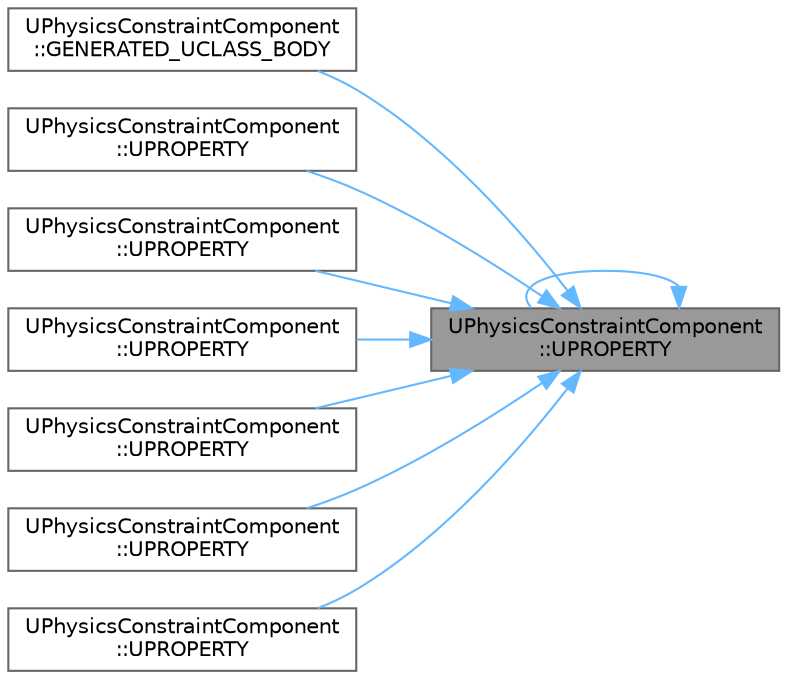 digraph "UPhysicsConstraintComponent::UPROPERTY"
{
 // INTERACTIVE_SVG=YES
 // LATEX_PDF_SIZE
  bgcolor="transparent";
  edge [fontname=Helvetica,fontsize=10,labelfontname=Helvetica,labelfontsize=10];
  node [fontname=Helvetica,fontsize=10,shape=box,height=0.2,width=0.4];
  rankdir="RL";
  Node1 [id="Node000001",label="UPhysicsConstraintComponent\l::UPROPERTY",height=0.2,width=0.4,color="gray40", fillcolor="grey60", style="filled", fontcolor="black",tooltip="Name of first component property to constrain."];
  Node1 -> Node2 [id="edge1_Node000001_Node000002",dir="back",color="steelblue1",style="solid",tooltip=" "];
  Node2 [id="Node000002",label="UPhysicsConstraintComponent\l::GENERATED_UCLASS_BODY",height=0.2,width=0.4,color="grey40", fillcolor="white", style="filled",URL="$db/df7/classUPhysicsConstraintComponent.html#add2ab9ad7c8eea735d4fd87eac06cef3",tooltip="Pointer to first Actor to constrain."];
  Node1 -> Node1 [id="edge2_Node000001_Node000001",dir="back",color="steelblue1",style="solid",tooltip=" "];
  Node1 -> Node3 [id="edge3_Node000001_Node000003",dir="back",color="steelblue1",style="solid",tooltip=" "];
  Node3 [id="Node000003",label="UPhysicsConstraintComponent\l::UPROPERTY",height=0.2,width=0.4,color="grey40", fillcolor="white", style="filled",URL="$db/df7/classUPhysicsConstraintComponent.html#a491b5d789f6275e9c06e19a7aadc4044",tooltip="Name of second component property to constrain."];
  Node1 -> Node4 [id="edge4_Node000001_Node000004",dir="back",color="steelblue1",style="solid",tooltip=" "];
  Node4 [id="Node000004",label="UPhysicsConstraintComponent\l::UPROPERTY",height=0.2,width=0.4,color="grey40", fillcolor="white", style="filled",URL="$db/df7/classUPhysicsConstraintComponent.html#aca7dbc74457dbe2946642d872441f86a",tooltip="Notification when constraint is broken."];
  Node1 -> Node5 [id="edge5_Node000001_Node000005",dir="back",color="steelblue1",style="solid",tooltip=" "];
  Node5 [id="Node000005",label="UPhysicsConstraintComponent\l::UPROPERTY",height=0.2,width=0.4,color="grey40", fillcolor="white", style="filled",URL="$db/df7/classUPhysicsConstraintComponent.html#a741e8ce49a59b7bb6ad6aed95dda4713",tooltip="Notification when constraint plasticity drive target changes."];
  Node1 -> Node6 [id="edge6_Node000001_Node000006",dir="back",color="steelblue1",style="solid",tooltip=" "];
  Node6 [id="Node000006",label="UPhysicsConstraintComponent\l::UPROPERTY",height=0.2,width=0.4,color="grey40", fillcolor="white", style="filled",URL="$db/df7/classUPhysicsConstraintComponent.html#a643f6ef409949f74215184cccb8a8479",tooltip="Pointer to second Actor to constrain."];
  Node1 -> Node7 [id="edge7_Node000001_Node000007",dir="back",color="steelblue1",style="solid",tooltip=" "];
  Node7 [id="Node000007",label="UPhysicsConstraintComponent\l::UPROPERTY",height=0.2,width=0.4,color="grey40", fillcolor="white", style="filled",URL="$db/df7/classUPhysicsConstraintComponent.html#a64d0b4b859580ea98542eb8a8ada184c",tooltip=" "];
  Node1 -> Node8 [id="edge8_Node000001_Node000008",dir="back",color="steelblue1",style="solid",tooltip=" "];
  Node8 [id="Node000008",label="UPhysicsConstraintComponent\l::UPROPERTY",height=0.2,width=0.4,color="grey40", fillcolor="white", style="filled",URL="$db/df7/classUPhysicsConstraintComponent.html#a11f2dc5a2ab44454fedbd20de5163c92",tooltip="All constraint settings."];
}
